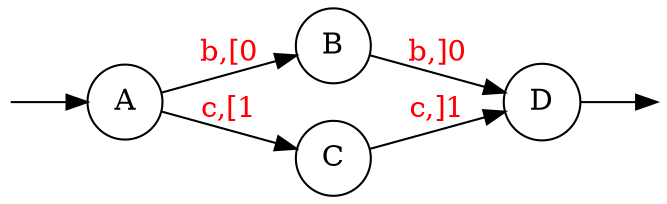 digraph {
    rankdir = "LR"
    node [shape=circle]
    Q0 [style=invisible, height=0, width=0, fixedsize=true];
    Q1 [style=invisible, height=0, width=0, fixedsize=true];
    Q0 -> A;
    A -> B [label="b,[0", fontcolor=red];
    A -> C [label="c,[1", fontcolor=red];
    B -> D [label="b,]0", fontcolor=red];
    C -> D [label="c,]1", fontcolor=red];
    D -> Q1;
}